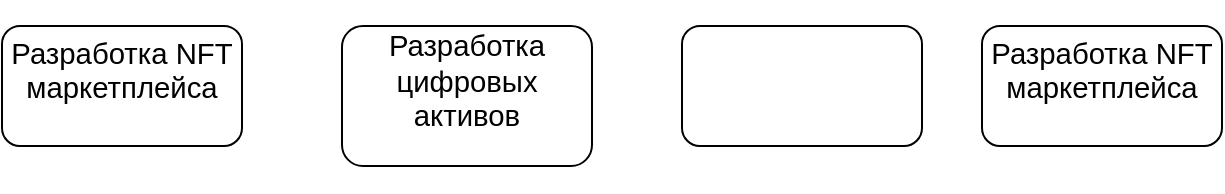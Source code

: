 <mxfile version="20.8.20" type="github">
  <diagram name="Page-1" id="jmFlhteXtsM8kEuOMyUp">
    <mxGraphModel dx="1050" dy="549" grid="1" gridSize="10" guides="1" tooltips="1" connect="1" arrows="1" fold="1" page="1" pageScale="1" pageWidth="850" pageHeight="1100" math="0" shadow="0">
      <root>
        <mxCell id="0" />
        <mxCell id="1" parent="0" />
        <mxCell id="C5CykMycZpny5d4Dr8i0-1" value="&#xa;&lt;b id=&quot;docs-internal-guid-1a27f53a-7fff-fef3-ce17-628c39003a53&quot; style=&quot;font-weight:normal;&quot;&gt;&lt;span style=&quot;font-size: 11pt; font-family: Arial; color: rgb(0, 0, 0); background-color: transparent; font-weight: 400; font-style: normal; font-variant: normal; text-decoration: none; vertical-align: baseline;&quot;&gt;Разработка NFT маркетплейса&lt;/span&gt;&lt;/b&gt;&#xa;&#xa;" style="rounded=1;whiteSpace=wrap;html=1;" vertex="1" parent="1">
          <mxGeometry x="130" y="110" width="120" height="60" as="geometry" />
        </mxCell>
        <mxCell id="C5CykMycZpny5d4Dr8i0-2" value="&#xa;&lt;b id=&quot;docs-internal-guid-ae347f31-7fff-d105-5a88-80a3971aad66&quot; style=&quot;font-weight:normal;&quot;&gt;&lt;span style=&quot;font-size: 11pt; font-family: Arial; color: rgb(0, 0, 0); background-color: transparent; font-weight: 400; font-style: normal; font-variant: normal; text-decoration: none; vertical-align: baseline;&quot;&gt;Разработка цифровых активов&lt;/span&gt;&lt;/b&gt;&#xa;&#xa;" style="rounded=1;whiteSpace=wrap;html=1;" vertex="1" parent="1">
          <mxGeometry x="300" y="110" width="125" height="70" as="geometry" />
        </mxCell>
        <mxCell id="C5CykMycZpny5d4Dr8i0-3" value="&lt;span id=&quot;docs-internal-guid-0b8d5a9f-7fff-5459-45df-064bcffe78cf&quot;&gt;&lt;/span&gt;" style="rounded=1;whiteSpace=wrap;html=1;" vertex="1" parent="1">
          <mxGeometry x="470" y="110" width="120" height="60" as="geometry" />
        </mxCell>
        <mxCell id="C5CykMycZpny5d4Dr8i0-4" value="&#xa;&lt;b id=&quot;docs-internal-guid-1a27f53a-7fff-fef3-ce17-628c39003a53&quot; style=&quot;font-weight:normal;&quot;&gt;&lt;span style=&quot;font-size: 11pt; font-family: Arial; color: rgb(0, 0, 0); background-color: transparent; font-weight: 400; font-style: normal; font-variant: normal; text-decoration: none; vertical-align: baseline;&quot;&gt;Разработка NFT маркетплейса&lt;/span&gt;&lt;/b&gt;&#xa;&#xa;" style="rounded=1;whiteSpace=wrap;html=1;" vertex="1" parent="1">
          <mxGeometry x="620" y="110" width="120" height="60" as="geometry" />
        </mxCell>
      </root>
    </mxGraphModel>
  </diagram>
</mxfile>
